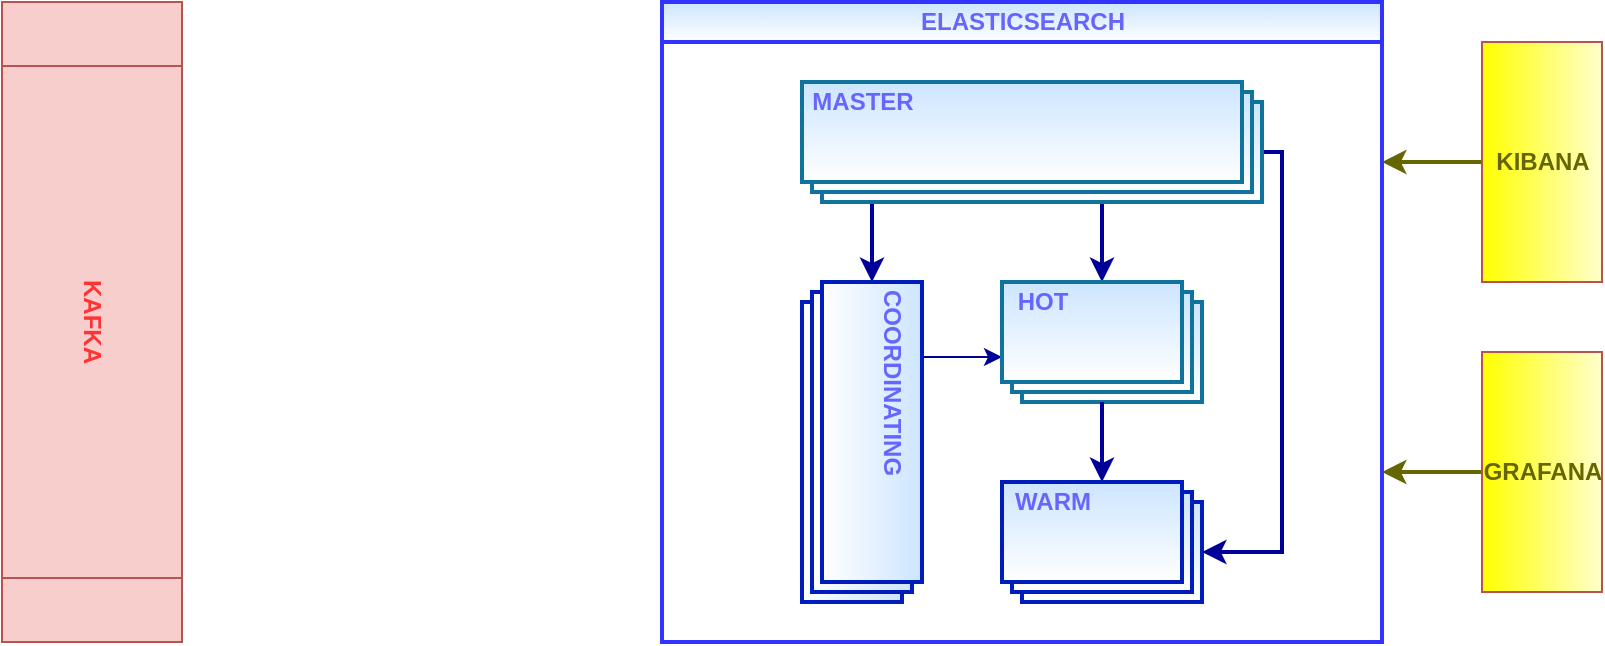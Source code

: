 <mxfile version="14.4.4" type="github">
  <diagram id="R2lEEEUBdFMjLlhIrx00" name="Page-1">
    <mxGraphModel dx="1249" dy="762" grid="1" gridSize="10" guides="1" tooltips="1" connect="1" arrows="1" fold="1" page="1" pageScale="1" pageWidth="1100" pageHeight="850" math="0" shadow="0" extFonts="Permanent Marker^https://fonts.googleapis.com/css?family=Permanent+Marker">
      <root>
        <mxCell id="0" />
        <mxCell id="1" parent="0" />
        <mxCell id="uSduwXZltjfLBemW7_SH-1" value="&lt;span&gt;KAFKA&lt;/span&gt;" style="shape=process;whiteSpace=wrap;html=1;backgroundOutline=1;direction=west;verticalAlign=middle;fontStyle=1;labelBackgroundColor=none;labelBorderColor=none;fillColor=#f8cecc;strokeColor=#b85450;fontColor=#FF3333;rotation=90;flipV=1;flipH=0;" vertex="1" parent="1">
          <mxGeometry x="105" y="315" width="320" height="90" as="geometry" />
        </mxCell>
        <mxCell id="uSduwXZltjfLBemW7_SH-2" value="ELASTICSEARCH" style="swimlane;html=1;startSize=20;horizontal=1;containerType=tree;labelBackgroundColor=none;fillColor=#cce5ff;rounded=0;shadow=0;sketch=0;gradientColor=#ffffff;swimlaneFillColor=none;strokeColor=#3333FF;strokeWidth=2;fontColor=#6666FF;" vertex="1" parent="1">
          <mxGeometry x="550" y="200" width="360" height="320" as="geometry" />
        </mxCell>
        <mxCell id="uSduwXZltjfLBemW7_SH-36" style="edgeStyle=orthogonalEdgeStyle;rounded=0;orthogonalLoop=1;jettySize=auto;html=1;entryX=0;entryY=0;entryDx=0;entryDy=25;entryPerimeter=0;fontColor=#FF3333;strokeColor=#000099;strokeWidth=2;" edge="1" parent="uSduwXZltjfLBemW7_SH-2" source="uSduwXZltjfLBemW7_SH-19" target="uSduwXZltjfLBemW7_SH-28">
          <mxGeometry relative="1" as="geometry">
            <Array as="points">
              <mxPoint x="105" y="110" />
              <mxPoint x="105" y="110" />
            </Array>
          </mxGeometry>
        </mxCell>
        <mxCell id="uSduwXZltjfLBemW7_SH-68" style="edgeStyle=orthogonalEdgeStyle;rounded=0;orthogonalLoop=1;jettySize=auto;html=1;exitX=0;exitY=0;exitDx=120;exitDy=60;exitPerimeter=0;fontColor=#FF3333;strokeColor=#000099;strokeWidth=2;" edge="1" parent="uSduwXZltjfLBemW7_SH-2" source="uSduwXZltjfLBemW7_SH-19" target="uSduwXZltjfLBemW7_SH-52">
          <mxGeometry relative="1" as="geometry">
            <Array as="points">
              <mxPoint x="220" y="100" />
            </Array>
          </mxGeometry>
        </mxCell>
        <mxCell id="uSduwXZltjfLBemW7_SH-69" style="edgeStyle=orthogonalEdgeStyle;rounded=0;orthogonalLoop=1;jettySize=auto;html=1;exitX=0;exitY=0;exitDx=230;exitDy=35;exitPerimeter=0;entryX=0;entryY=0;entryDx=100;entryDy=35;entryPerimeter=0;fontColor=#FF3333;strokeColor=#000099;strokeWidth=2;" edge="1" parent="uSduwXZltjfLBemW7_SH-2" source="uSduwXZltjfLBemW7_SH-19" target="uSduwXZltjfLBemW7_SH-54">
          <mxGeometry relative="1" as="geometry">
            <Array as="points">
              <mxPoint x="310" y="75" />
              <mxPoint x="310" y="275" />
            </Array>
          </mxGeometry>
        </mxCell>
        <mxCell id="uSduwXZltjfLBemW7_SH-19" value="" style="verticalLabelPosition=bottom;verticalAlign=top;html=1;shape=mxgraph.basic.layered_rect;dx=10;outlineConnect=0;labelBackgroundColor=none;labelBorderColor=none;strokeColor=#10739e;strokeWidth=2;fillColor=#CCE5FF;gradientColor=#ffffff;fontStyle=1;fontColor=#6666FF;" vertex="1" parent="uSduwXZltjfLBemW7_SH-2">
          <mxGeometry x="70" y="40" width="230" height="60" as="geometry" />
        </mxCell>
        <mxCell id="uSduwXZltjfLBemW7_SH-67" style="edgeStyle=orthogonalEdgeStyle;rounded=0;orthogonalLoop=1;jettySize=auto;html=1;exitX=0;exitY=0;exitDx=37.5;exitDy=0;exitPerimeter=0;entryX=0;entryY=0;entryDx=0;entryDy=37.5;entryPerimeter=0;fontColor=#FF3333;strokeColor=#000099;" edge="1" parent="uSduwXZltjfLBemW7_SH-2" source="uSduwXZltjfLBemW7_SH-28" target="uSduwXZltjfLBemW7_SH-52">
          <mxGeometry relative="1" as="geometry" />
        </mxCell>
        <mxCell id="uSduwXZltjfLBemW7_SH-28" value="" style="verticalLabelPosition=bottom;verticalAlign=top;html=1;shape=mxgraph.basic.layered_rect;dx=10;outlineConnect=0;labelBackgroundColor=none;fontColor=#ffffff;labelBorderColor=none;direction=south;strokeColor=#001DBC;strokeWidth=2;fillColor=#CCE5FF;gradientColor=#ffffff;" vertex="1" parent="uSduwXZltjfLBemW7_SH-2">
          <mxGeometry x="70" y="140" width="60" height="160" as="geometry" />
        </mxCell>
        <mxCell id="uSduwXZltjfLBemW7_SH-52" value="" style="verticalLabelPosition=bottom;verticalAlign=top;html=1;shape=mxgraph.basic.layered_rect;dx=10;outlineConnect=0;labelBackgroundColor=none;strokeColor=#10739e;strokeWidth=2;fillColor=#CCE5FF;gradientColor=#ffffff;" vertex="1" parent="uSduwXZltjfLBemW7_SH-2">
          <mxGeometry x="170" y="140" width="100" height="60" as="geometry" />
        </mxCell>
        <mxCell id="uSduwXZltjfLBemW7_SH-53" value="" style="edgeStyle=orthogonalEdgeStyle;rounded=0;orthogonalLoop=1;jettySize=auto;html=1;strokeColor=#000099;strokeWidth=2;" edge="1" source="uSduwXZltjfLBemW7_SH-52" target="uSduwXZltjfLBemW7_SH-54" parent="uSduwXZltjfLBemW7_SH-2">
          <mxGeometry relative="1" as="geometry" />
        </mxCell>
        <mxCell id="uSduwXZltjfLBemW7_SH-54" value="" style="verticalLabelPosition=bottom;verticalAlign=top;html=1;shape=mxgraph.basic.layered_rect;dx=10;outlineConnect=0;labelBackgroundColor=none;fontColor=#ffffff;strokeWidth=2;strokeColor=#001DBC;fillColor=#CCE5FF;gradientColor=#ffffff;" vertex="1" parent="uSduwXZltjfLBemW7_SH-2">
          <mxGeometry x="170" y="240" width="100" height="60" as="geometry" />
        </mxCell>
        <mxCell id="uSduwXZltjfLBemW7_SH-75" value="COORDINATING" style="text;html=1;align=center;verticalAlign=middle;resizable=0;points=[];autosize=1;rotation=90;fontColor=#6666FF;fontStyle=1" vertex="1" parent="uSduwXZltjfLBemW7_SH-2">
          <mxGeometry x="60" y="180" width="110" height="20" as="geometry" />
        </mxCell>
        <mxCell id="uSduwXZltjfLBemW7_SH-88" value="HOT" style="text;html=1;align=center;verticalAlign=middle;resizable=0;points=[];autosize=1;fontColor=#6666FF;fontStyle=1" vertex="1" parent="uSduwXZltjfLBemW7_SH-2">
          <mxGeometry x="170" y="140" width="40" height="20" as="geometry" />
        </mxCell>
        <mxCell id="uSduwXZltjfLBemW7_SH-89" value="WARM" style="text;html=1;align=center;verticalAlign=middle;resizable=0;points=[];autosize=1;fontColor=#6666FF;fontStyle=1" vertex="1" parent="uSduwXZltjfLBemW7_SH-2">
          <mxGeometry x="170" y="240" width="50" height="20" as="geometry" />
        </mxCell>
        <mxCell id="uSduwXZltjfLBemW7_SH-90" value="MASTER" style="text;html=1;align=center;verticalAlign=middle;resizable=0;points=[];autosize=1;fontColor=#6666FF;fontStyle=1" vertex="1" parent="uSduwXZltjfLBemW7_SH-2">
          <mxGeometry x="65" y="40" width="70" height="20" as="geometry" />
        </mxCell>
        <mxCell id="wwj9QO_b-XbSle_AMWVH-4" style="edgeStyle=orthogonalEdgeStyle;rounded=0;orthogonalLoop=1;jettySize=auto;html=1;entryX=1;entryY=0.25;entryDx=0;entryDy=0;fontColor=#666600;strokeColor=#666600;strokeWidth=2;" edge="1" parent="1" source="wwj9QO_b-XbSle_AMWVH-1" target="uSduwXZltjfLBemW7_SH-2">
          <mxGeometry relative="1" as="geometry" />
        </mxCell>
        <mxCell id="wwj9QO_b-XbSle_AMWVH-1" value="KIBANA" style="verticalLabelPosition=middle;verticalAlign=middle;shape=mxgraph.basic.rect;fillColor2=none;strokeWidth=1;size=20;indent=5;rounded=0;shadow=0;labelBackgroundColor=none;sketch=0;rotation=90;horizontal=0;labelPosition=center;align=center;html=1;strokeColor=#b85450;fillColor=#FFFF00;gradientDirection=north;gradientColor=#FFFFCC;fontColor=#666600;fontStyle=1" vertex="1" parent="1">
          <mxGeometry x="930" y="250" width="120" height="60" as="geometry" />
        </mxCell>
        <mxCell id="wwj9QO_b-XbSle_AMWVH-5" style="edgeStyle=orthogonalEdgeStyle;rounded=0;orthogonalLoop=1;jettySize=auto;html=1;fontColor=#666600;strokeColor=#666600;strokeWidth=2;" edge="1" parent="1" source="wwj9QO_b-XbSle_AMWVH-3">
          <mxGeometry relative="1" as="geometry">
            <mxPoint x="910" y="435" as="targetPoint" />
          </mxGeometry>
        </mxCell>
        <mxCell id="wwj9QO_b-XbSle_AMWVH-3" value="GRAFANA" style="verticalLabelPosition=middle;verticalAlign=middle;shape=mxgraph.basic.rect;fillColor2=none;strokeWidth=1;size=20;indent=5;rounded=0;shadow=0;labelBackgroundColor=none;sketch=0;rotation=90;horizontal=0;labelPosition=center;align=center;html=1;strokeColor=#b85450;fillColor=#FFFF00;gradientDirection=north;gradientColor=#FFFFCC;fontStyle=1;fontColor=#666600;" vertex="1" parent="1">
          <mxGeometry x="930" y="405" width="120" height="60" as="geometry" />
        </mxCell>
      </root>
    </mxGraphModel>
  </diagram>
</mxfile>
